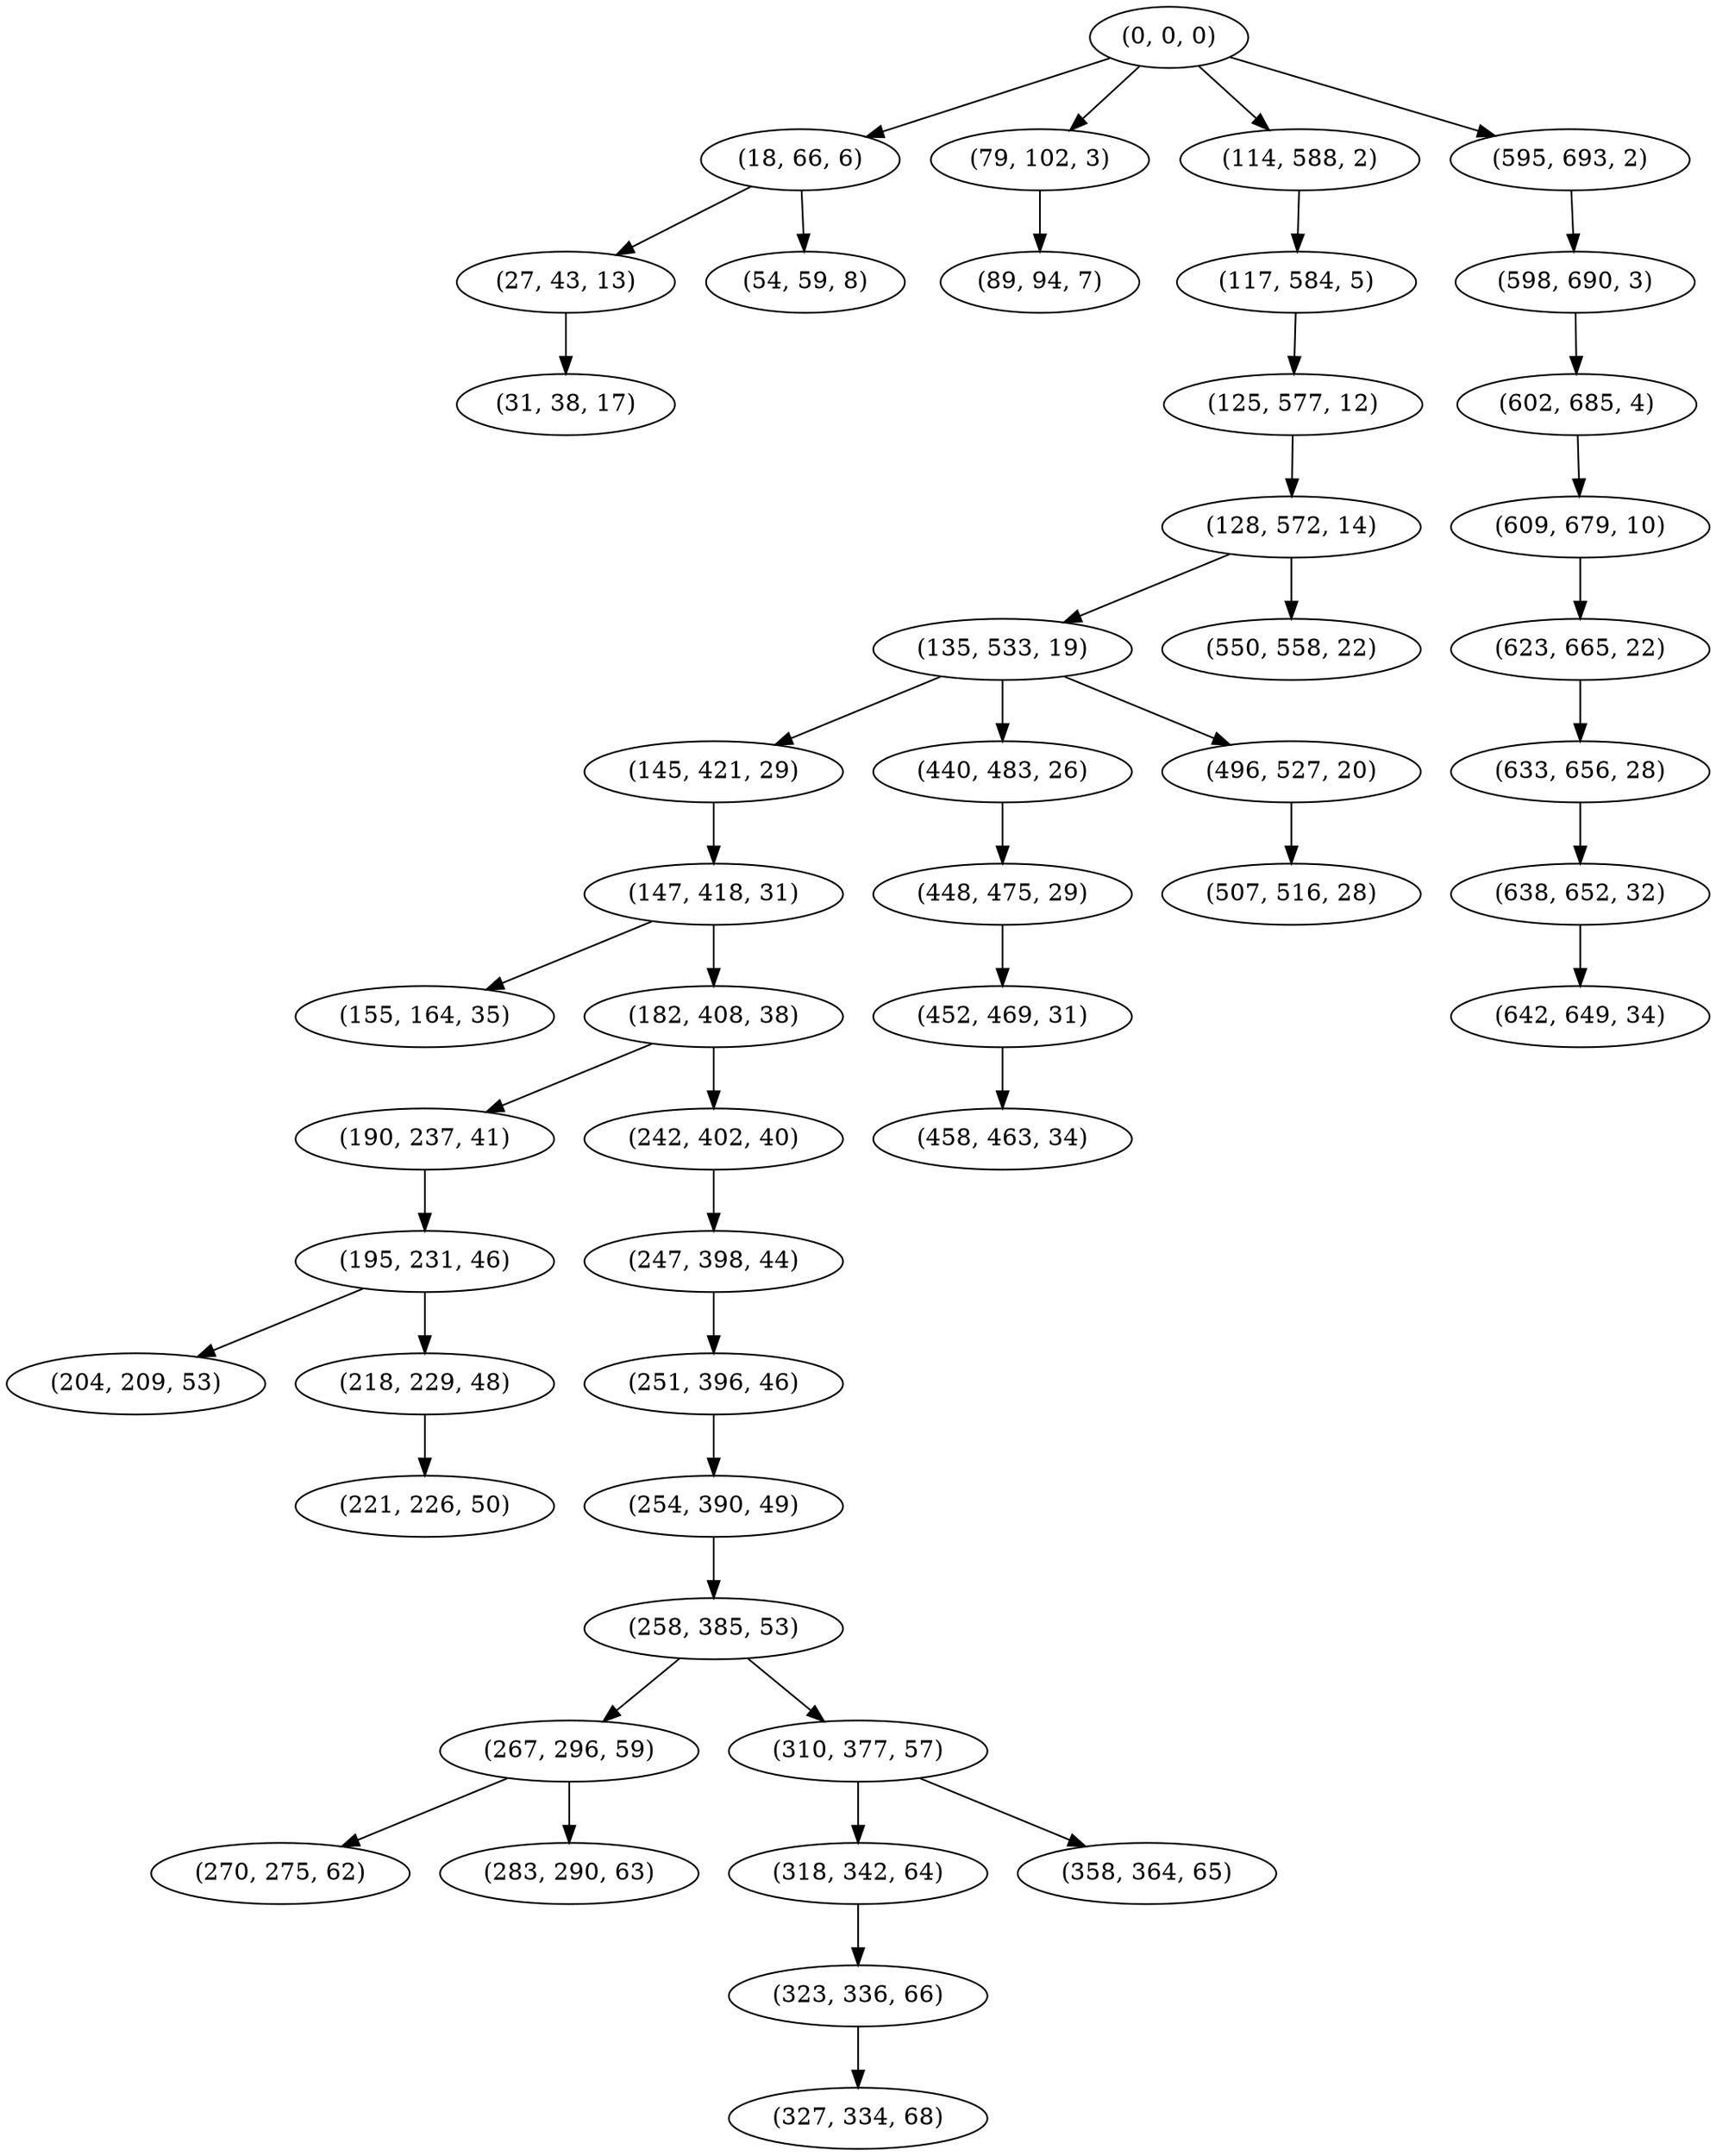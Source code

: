 digraph tree {
    "(0, 0, 0)";
    "(18, 66, 6)";
    "(27, 43, 13)";
    "(31, 38, 17)";
    "(54, 59, 8)";
    "(79, 102, 3)";
    "(89, 94, 7)";
    "(114, 588, 2)";
    "(117, 584, 5)";
    "(125, 577, 12)";
    "(128, 572, 14)";
    "(135, 533, 19)";
    "(145, 421, 29)";
    "(147, 418, 31)";
    "(155, 164, 35)";
    "(182, 408, 38)";
    "(190, 237, 41)";
    "(195, 231, 46)";
    "(204, 209, 53)";
    "(218, 229, 48)";
    "(221, 226, 50)";
    "(242, 402, 40)";
    "(247, 398, 44)";
    "(251, 396, 46)";
    "(254, 390, 49)";
    "(258, 385, 53)";
    "(267, 296, 59)";
    "(270, 275, 62)";
    "(283, 290, 63)";
    "(310, 377, 57)";
    "(318, 342, 64)";
    "(323, 336, 66)";
    "(327, 334, 68)";
    "(358, 364, 65)";
    "(440, 483, 26)";
    "(448, 475, 29)";
    "(452, 469, 31)";
    "(458, 463, 34)";
    "(496, 527, 20)";
    "(507, 516, 28)";
    "(550, 558, 22)";
    "(595, 693, 2)";
    "(598, 690, 3)";
    "(602, 685, 4)";
    "(609, 679, 10)";
    "(623, 665, 22)";
    "(633, 656, 28)";
    "(638, 652, 32)";
    "(642, 649, 34)";
    "(0, 0, 0)" -> "(18, 66, 6)";
    "(0, 0, 0)" -> "(79, 102, 3)";
    "(0, 0, 0)" -> "(114, 588, 2)";
    "(0, 0, 0)" -> "(595, 693, 2)";
    "(18, 66, 6)" -> "(27, 43, 13)";
    "(18, 66, 6)" -> "(54, 59, 8)";
    "(27, 43, 13)" -> "(31, 38, 17)";
    "(79, 102, 3)" -> "(89, 94, 7)";
    "(114, 588, 2)" -> "(117, 584, 5)";
    "(117, 584, 5)" -> "(125, 577, 12)";
    "(125, 577, 12)" -> "(128, 572, 14)";
    "(128, 572, 14)" -> "(135, 533, 19)";
    "(128, 572, 14)" -> "(550, 558, 22)";
    "(135, 533, 19)" -> "(145, 421, 29)";
    "(135, 533, 19)" -> "(440, 483, 26)";
    "(135, 533, 19)" -> "(496, 527, 20)";
    "(145, 421, 29)" -> "(147, 418, 31)";
    "(147, 418, 31)" -> "(155, 164, 35)";
    "(147, 418, 31)" -> "(182, 408, 38)";
    "(182, 408, 38)" -> "(190, 237, 41)";
    "(182, 408, 38)" -> "(242, 402, 40)";
    "(190, 237, 41)" -> "(195, 231, 46)";
    "(195, 231, 46)" -> "(204, 209, 53)";
    "(195, 231, 46)" -> "(218, 229, 48)";
    "(218, 229, 48)" -> "(221, 226, 50)";
    "(242, 402, 40)" -> "(247, 398, 44)";
    "(247, 398, 44)" -> "(251, 396, 46)";
    "(251, 396, 46)" -> "(254, 390, 49)";
    "(254, 390, 49)" -> "(258, 385, 53)";
    "(258, 385, 53)" -> "(267, 296, 59)";
    "(258, 385, 53)" -> "(310, 377, 57)";
    "(267, 296, 59)" -> "(270, 275, 62)";
    "(267, 296, 59)" -> "(283, 290, 63)";
    "(310, 377, 57)" -> "(318, 342, 64)";
    "(310, 377, 57)" -> "(358, 364, 65)";
    "(318, 342, 64)" -> "(323, 336, 66)";
    "(323, 336, 66)" -> "(327, 334, 68)";
    "(440, 483, 26)" -> "(448, 475, 29)";
    "(448, 475, 29)" -> "(452, 469, 31)";
    "(452, 469, 31)" -> "(458, 463, 34)";
    "(496, 527, 20)" -> "(507, 516, 28)";
    "(595, 693, 2)" -> "(598, 690, 3)";
    "(598, 690, 3)" -> "(602, 685, 4)";
    "(602, 685, 4)" -> "(609, 679, 10)";
    "(609, 679, 10)" -> "(623, 665, 22)";
    "(623, 665, 22)" -> "(633, 656, 28)";
    "(633, 656, 28)" -> "(638, 652, 32)";
    "(638, 652, 32)" -> "(642, 649, 34)";
}
